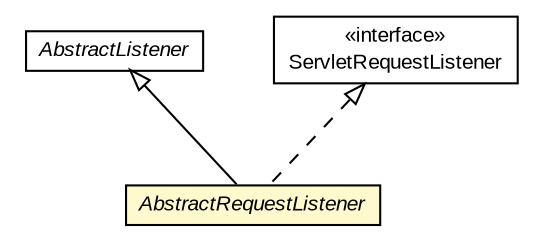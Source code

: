#!/usr/local/bin/dot
#
# Class diagram 
# Generated by UMLGraph version R5_6-24-gf6e263 (http://www.umlgraph.org/)
#

digraph G {
	edge [fontname="arial",fontsize=10,labelfontname="arial",labelfontsize=10];
	node [fontname="arial",fontsize=10,shape=plaintext];
	nodesep=0.25;
	ranksep=0.5;
	// org.gservlet.AbstractRequestListener
	c458 [label=<<table title="org.gservlet.AbstractRequestListener" border="0" cellborder="1" cellspacing="0" cellpadding="2" port="p" bgcolor="lemonChiffon" href="./AbstractRequestListener.html">
		<tr><td><table border="0" cellspacing="0" cellpadding="1">
<tr><td align="center" balign="center"><font face="arial italic"> AbstractRequestListener </font></td></tr>
		</table></td></tr>
		</table>>, URL="./AbstractRequestListener.html", fontname="arial", fontcolor="black", fontsize=10.0];
	// org.gservlet.AbstractListener
	c460 [label=<<table title="org.gservlet.AbstractListener" border="0" cellborder="1" cellspacing="0" cellpadding="2" port="p" href="./AbstractListener.html">
		<tr><td><table border="0" cellspacing="0" cellpadding="1">
<tr><td align="center" balign="center"><font face="arial italic"> AbstractListener </font></td></tr>
		</table></td></tr>
		</table>>, URL="./AbstractListener.html", fontname="arial", fontcolor="black", fontsize=10.0];
	//org.gservlet.AbstractRequestListener extends org.gservlet.AbstractListener
	c460:p -> c458:p [dir=back,arrowtail=empty];
	//org.gservlet.AbstractRequestListener implements javax.servlet.ServletRequestListener
	c477:p -> c458:p [dir=back,arrowtail=empty,style=dashed];
	// javax.servlet.ServletRequestListener
	c477 [label=<<table title="javax.servlet.ServletRequestListener" border="0" cellborder="1" cellspacing="0" cellpadding="2" port="p" href="https://docs.oracle.com/javaee/7/api/javax/servlet/ServletRequestListener.html">
		<tr><td><table border="0" cellspacing="0" cellpadding="1">
<tr><td align="center" balign="center"> &#171;interface&#187; </td></tr>
<tr><td align="center" balign="center"> ServletRequestListener </td></tr>
		</table></td></tr>
		</table>>, URL="https://docs.oracle.com/javaee/7/api/javax/servlet/ServletRequestListener.html", fontname="arial", fontcolor="black", fontsize=10.0];
}

